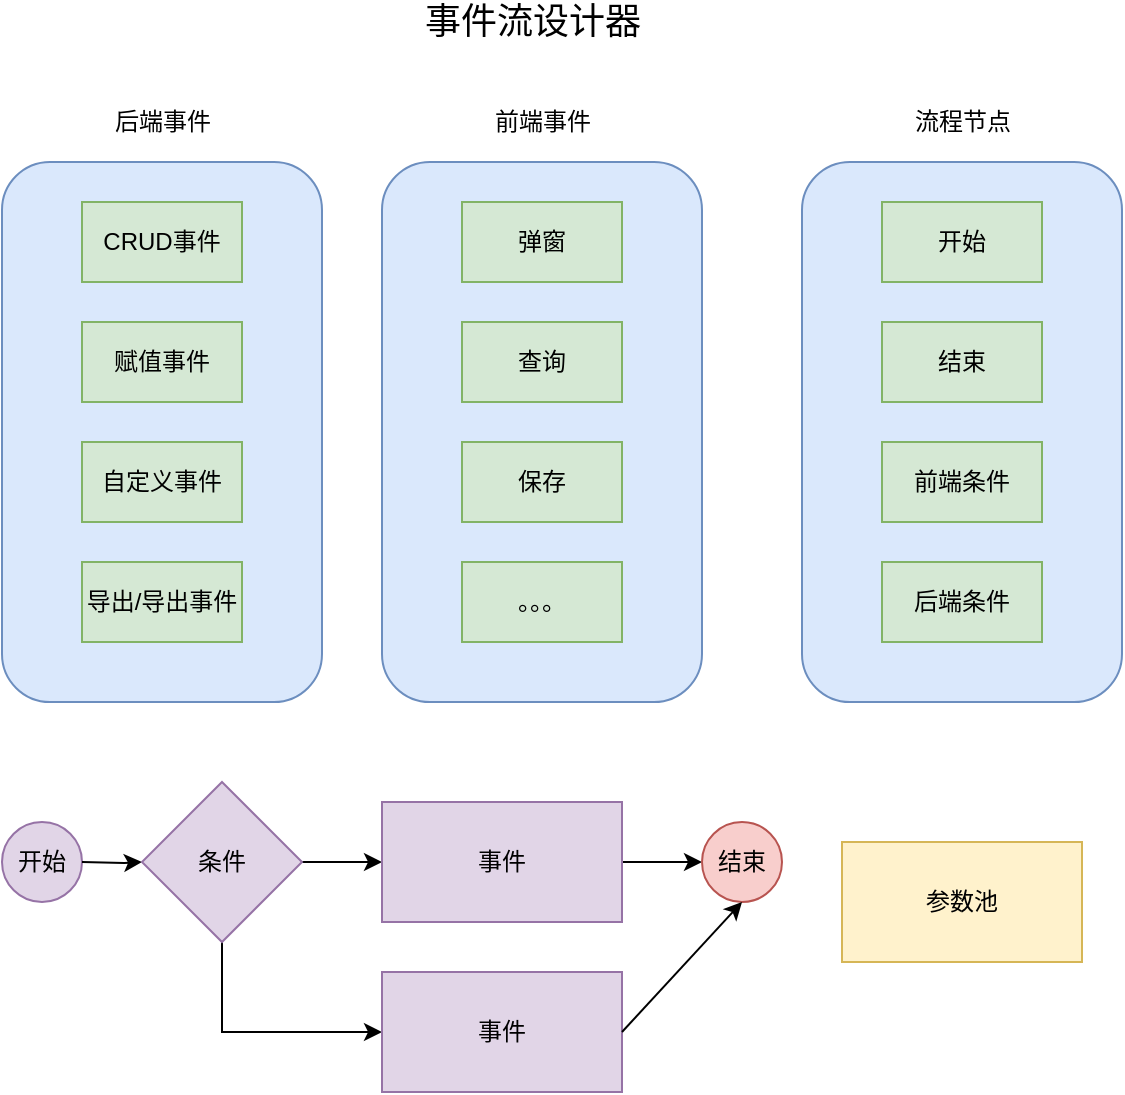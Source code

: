 <mxfile version="14.2.2" type="github" pages="2">
  <diagram id="_S8czTXeEUZWKj36Bfly" name="事件流设计器">
    <mxGraphModel dx="1426" dy="946" grid="1" gridSize="10" guides="1" tooltips="1" connect="1" arrows="1" fold="1" page="1" pageScale="1" pageWidth="827" pageHeight="1169" math="0" shadow="0">
      <root>
        <mxCell id="0" />
        <mxCell id="1" parent="0" />
        <mxCell id="MlIgKcx3DfCS0xwd3TZx-1" value="" style="rounded=1;whiteSpace=wrap;html=1;fillColor=#dae8fc;strokeColor=#6c8ebf;" parent="1" vertex="1">
          <mxGeometry x="120" y="280" width="160" height="270" as="geometry" />
        </mxCell>
        <mxCell id="MlIgKcx3DfCS0xwd3TZx-3" value="后端事件" style="text;html=1;align=center;verticalAlign=middle;resizable=0;points=[];autosize=1;" parent="1" vertex="1">
          <mxGeometry x="170" y="250" width="60" height="20" as="geometry" />
        </mxCell>
        <mxCell id="MlIgKcx3DfCS0xwd3TZx-9" value="&lt;font style=&quot;font-size: 18px&quot;&gt;事件流设计器&lt;/font&gt;" style="text;html=1;align=center;verticalAlign=middle;resizable=0;points=[];autosize=1;" parent="1" vertex="1">
          <mxGeometry x="325" y="200" width="120" height="20" as="geometry" />
        </mxCell>
        <mxCell id="MlIgKcx3DfCS0xwd3TZx-10" value="&lt;span&gt;CRUD事件&lt;/span&gt;" style="whiteSpace=wrap;html=1;fillColor=#d5e8d4;strokeColor=#82b366;" parent="1" vertex="1">
          <mxGeometry x="160" y="300" width="80" height="40" as="geometry" />
        </mxCell>
        <mxCell id="MlIgKcx3DfCS0xwd3TZx-13" value="赋值事件" style="whiteSpace=wrap;html=1;fillColor=#d5e8d4;strokeColor=#82b366;" parent="1" vertex="1">
          <mxGeometry x="160" y="360" width="80" height="40" as="geometry" />
        </mxCell>
        <mxCell id="MlIgKcx3DfCS0xwd3TZx-14" value="导出/导出事件" style="whiteSpace=wrap;html=1;fillColor=#d5e8d4;strokeColor=#82b366;" parent="1" vertex="1">
          <mxGeometry x="160" y="480" width="80" height="40" as="geometry" />
        </mxCell>
        <mxCell id="MlIgKcx3DfCS0xwd3TZx-15" value="自定义事件" style="whiteSpace=wrap;html=1;fillColor=#d5e8d4;strokeColor=#82b366;" parent="1" vertex="1">
          <mxGeometry x="160" y="420" width="80" height="40" as="geometry" />
        </mxCell>
        <mxCell id="MlIgKcx3DfCS0xwd3TZx-16" value="" style="rounded=1;whiteSpace=wrap;html=1;fillColor=#dae8fc;strokeColor=#6c8ebf;" parent="1" vertex="1">
          <mxGeometry x="310" y="280" width="160" height="270" as="geometry" />
        </mxCell>
        <mxCell id="MlIgKcx3DfCS0xwd3TZx-17" value="前端事件" style="text;html=1;align=center;verticalAlign=middle;resizable=0;points=[];autosize=1;" parent="1" vertex="1">
          <mxGeometry x="360" y="250" width="60" height="20" as="geometry" />
        </mxCell>
        <mxCell id="MlIgKcx3DfCS0xwd3TZx-18" value="弹窗" style="whiteSpace=wrap;html=1;fillColor=#d5e8d4;strokeColor=#82b366;" parent="1" vertex="1">
          <mxGeometry x="350" y="300" width="80" height="40" as="geometry" />
        </mxCell>
        <mxCell id="MlIgKcx3DfCS0xwd3TZx-19" value="查询" style="whiteSpace=wrap;html=1;fillColor=#d5e8d4;strokeColor=#82b366;" parent="1" vertex="1">
          <mxGeometry x="350" y="360" width="80" height="40" as="geometry" />
        </mxCell>
        <mxCell id="MlIgKcx3DfCS0xwd3TZx-20" value="。。。" style="whiteSpace=wrap;html=1;fillColor=#d5e8d4;strokeColor=#82b366;" parent="1" vertex="1">
          <mxGeometry x="350" y="480" width="80" height="40" as="geometry" />
        </mxCell>
        <mxCell id="MlIgKcx3DfCS0xwd3TZx-21" value="保存" style="whiteSpace=wrap;html=1;fillColor=#d5e8d4;strokeColor=#82b366;" parent="1" vertex="1">
          <mxGeometry x="350" y="420" width="80" height="40" as="geometry" />
        </mxCell>
        <mxCell id="MlIgKcx3DfCS0xwd3TZx-22" value="" style="rounded=1;whiteSpace=wrap;html=1;fillColor=#dae8fc;strokeColor=#6c8ebf;" parent="1" vertex="1">
          <mxGeometry x="520" y="280" width="160" height="270" as="geometry" />
        </mxCell>
        <mxCell id="MlIgKcx3DfCS0xwd3TZx-23" value="流程节点" style="text;html=1;align=center;verticalAlign=middle;resizable=0;points=[];autosize=1;" parent="1" vertex="1">
          <mxGeometry x="570" y="250" width="60" height="20" as="geometry" />
        </mxCell>
        <mxCell id="MlIgKcx3DfCS0xwd3TZx-24" value="&lt;span&gt;开始&lt;/span&gt;" style="whiteSpace=wrap;html=1;fillColor=#d5e8d4;strokeColor=#82b366;" parent="1" vertex="1">
          <mxGeometry x="560" y="300" width="80" height="40" as="geometry" />
        </mxCell>
        <mxCell id="MlIgKcx3DfCS0xwd3TZx-25" value="结束" style="whiteSpace=wrap;html=1;fillColor=#d5e8d4;strokeColor=#82b366;" parent="1" vertex="1">
          <mxGeometry x="560" y="360" width="80" height="40" as="geometry" />
        </mxCell>
        <mxCell id="MlIgKcx3DfCS0xwd3TZx-26" value="后端条件" style="whiteSpace=wrap;html=1;fillColor=#d5e8d4;strokeColor=#82b366;" parent="1" vertex="1">
          <mxGeometry x="560" y="480" width="80" height="40" as="geometry" />
        </mxCell>
        <mxCell id="MlIgKcx3DfCS0xwd3TZx-27" value="前端条件" style="whiteSpace=wrap;html=1;fillColor=#d5e8d4;strokeColor=#82b366;" parent="1" vertex="1">
          <mxGeometry x="560" y="420" width="80" height="40" as="geometry" />
        </mxCell>
        <mxCell id="MlIgKcx3DfCS0xwd3TZx-30" value="开始" style="ellipse;whiteSpace=wrap;html=1;aspect=fixed;fillColor=#e1d5e7;strokeColor=#9673a6;" parent="1" vertex="1">
          <mxGeometry x="120" y="610" width="40" height="40" as="geometry" />
        </mxCell>
        <mxCell id="MlIgKcx3DfCS0xwd3TZx-34" value="" style="edgeStyle=orthogonalEdgeStyle;rounded=0;orthogonalLoop=1;jettySize=auto;html=1;" parent="1" target="MlIgKcx3DfCS0xwd3TZx-43" edge="1">
          <mxGeometry relative="1" as="geometry">
            <mxPoint x="185" y="630" as="targetPoint" />
            <mxPoint x="160" y="630" as="sourcePoint" />
          </mxGeometry>
        </mxCell>
        <mxCell id="MlIgKcx3DfCS0xwd3TZx-46" style="edgeStyle=orthogonalEdgeStyle;rounded=0;orthogonalLoop=1;jettySize=auto;html=1;exitX=1;exitY=0.5;exitDx=0;exitDy=0;entryX=0;entryY=0.5;entryDx=0;entryDy=0;" parent="1" source="MlIgKcx3DfCS0xwd3TZx-43" target="MlIgKcx3DfCS0xwd3TZx-44" edge="1">
          <mxGeometry relative="1" as="geometry" />
        </mxCell>
        <mxCell id="DJhn8uhRI69oNtYbBqwW-3" style="edgeStyle=orthogonalEdgeStyle;rounded=0;orthogonalLoop=1;jettySize=auto;html=1;exitX=0.5;exitY=1;exitDx=0;exitDy=0;entryX=0;entryY=0.5;entryDx=0;entryDy=0;" parent="1" source="MlIgKcx3DfCS0xwd3TZx-43" target="DJhn8uhRI69oNtYbBqwW-2" edge="1">
          <mxGeometry relative="1" as="geometry" />
        </mxCell>
        <mxCell id="MlIgKcx3DfCS0xwd3TZx-43" value="条件" style="rhombus;whiteSpace=wrap;html=1;fillColor=#e1d5e7;strokeColor=#9673a6;" parent="1" vertex="1">
          <mxGeometry x="190" y="590" width="80" height="80" as="geometry" />
        </mxCell>
        <mxCell id="MlIgKcx3DfCS0xwd3TZx-47" style="edgeStyle=orthogonalEdgeStyle;rounded=0;orthogonalLoop=1;jettySize=auto;html=1;exitX=1;exitY=0.5;exitDx=0;exitDy=0;entryX=0;entryY=0.5;entryDx=0;entryDy=0;" parent="1" source="MlIgKcx3DfCS0xwd3TZx-44" target="MlIgKcx3DfCS0xwd3TZx-45" edge="1">
          <mxGeometry relative="1" as="geometry" />
        </mxCell>
        <mxCell id="MlIgKcx3DfCS0xwd3TZx-44" value="事件" style="whiteSpace=wrap;html=1;fillColor=#e1d5e7;strokeColor=#9673a6;" parent="1" vertex="1">
          <mxGeometry x="310" y="600" width="120" height="60" as="geometry" />
        </mxCell>
        <mxCell id="MlIgKcx3DfCS0xwd3TZx-45" value="结束" style="ellipse;whiteSpace=wrap;html=1;aspect=fixed;fillColor=#f8cecc;strokeColor=#b85450;" parent="1" vertex="1">
          <mxGeometry x="470" y="610" width="40" height="40" as="geometry" />
        </mxCell>
        <mxCell id="DJhn8uhRI69oNtYbBqwW-2" value="事件" style="whiteSpace=wrap;html=1;fillColor=#e1d5e7;strokeColor=#9673a6;" parent="1" vertex="1">
          <mxGeometry x="310" y="685" width="120" height="60" as="geometry" />
        </mxCell>
        <mxCell id="DJhn8uhRI69oNtYbBqwW-5" value="" style="endArrow=classic;html=1;exitX=1;exitY=0.5;exitDx=0;exitDy=0;entryX=0.5;entryY=1;entryDx=0;entryDy=0;" parent="1" source="DJhn8uhRI69oNtYbBqwW-2" target="MlIgKcx3DfCS0xwd3TZx-45" edge="1">
          <mxGeometry width="50" height="50" relative="1" as="geometry">
            <mxPoint x="490" y="760" as="sourcePoint" />
            <mxPoint x="540" y="710" as="targetPoint" />
          </mxGeometry>
        </mxCell>
        <mxCell id="51oZoi_244xPSCcpCSh3-1" value="参数池" style="rounded=0;whiteSpace=wrap;html=1;fillColor=#fff2cc;strokeColor=#d6b656;" parent="1" vertex="1">
          <mxGeometry x="540" y="620" width="120" height="60" as="geometry" />
        </mxCell>
      </root>
    </mxGraphModel>
  </diagram>
  <diagram id="muo8QHdYfpq-5nY31HoK" name="事件引擎">
    <mxGraphModel dx="1426" dy="946" grid="1" gridSize="10" guides="1" tooltips="1" connect="1" arrows="1" fold="1" page="1" pageScale="1" pageWidth="827" pageHeight="1169" math="0" shadow="0">
      <root>
        <mxCell id="VUxkTAln7aTZIGjGBF91-0" />
        <mxCell id="VUxkTAln7aTZIGjGBF91-1" parent="VUxkTAln7aTZIGjGBF91-0" />
        <mxCell id="VnCyrjU4dHgNj5kqtMD2-0" value="front" style="swimlane;whiteSpace=wrap" parent="VUxkTAln7aTZIGjGBF91-1" vertex="1">
          <mxGeometry x="164.5" y="128" width="285.5" height="572" as="geometry" />
        </mxCell>
        <mxCell id="VnCyrjU4dHgNj5kqtMD2-1" value="" style="ellipse;shape=startState;fillColor=#000000;strokeColor=#ff0000;" parent="VnCyrjU4dHgNj5kqtMD2-0" vertex="1">
          <mxGeometry x="100" y="40" width="30" height="30" as="geometry" />
        </mxCell>
        <mxCell id="VnCyrjU4dHgNj5kqtMD2-2" value="" style="edgeStyle=elbowEdgeStyle;elbow=horizontal;verticalAlign=bottom;endArrow=open;endSize=8;strokeColor=#FF0000;endFill=1;rounded=0" parent="VnCyrjU4dHgNj5kqtMD2-0" source="VnCyrjU4dHgNj5kqtMD2-1" target="VnCyrjU4dHgNj5kqtMD2-3" edge="1">
          <mxGeometry x="100" y="40" as="geometry">
            <mxPoint x="115" y="110" as="targetPoint" />
          </mxGeometry>
        </mxCell>
        <mxCell id="VnCyrjU4dHgNj5kqtMD2-3" value="build request param" style="" parent="VnCyrjU4dHgNj5kqtMD2-0" vertex="1">
          <mxGeometry x="60" y="110" width="110" height="50" as="geometry" />
        </mxCell>
        <mxCell id="VnCyrjU4dHgNj5kqtMD2-5" value="" style="endArrow=open;strokeColor=#FF0000;endFill=1;rounded=0" parent="VnCyrjU4dHgNj5kqtMD2-0" source="VnCyrjU4dHgNj5kqtMD2-3" edge="1">
          <mxGeometry relative="1" as="geometry">
            <mxPoint x="115" y="220" as="targetPoint" />
          </mxGeometry>
        </mxCell>
        <mxCell id="VnCyrjU4dHgNj5kqtMD2-7" value="yes" style="endArrow=open;strokeColor=#FF0000;endFill=1;rounded=0;exitX=0;exitY=0.5;exitDx=0;exitDy=0;entryX=0;entryY=0.5;entryDx=0;entryDy=0;" parent="VnCyrjU4dHgNj5kqtMD2-0" source="-hBRLpMwlWPJzfLUSYD0-2" target="-hBRLpMwlWPJzfLUSYD0-4" edge="1">
          <mxGeometry x="-0.885" relative="1" as="geometry">
            <mxPoint x="115.5" y="302" as="targetPoint" />
            <mxPoint x="145.5" y="282" as="sourcePoint" />
            <Array as="points">
              <mxPoint x="35.5" y="242" />
              <mxPoint x="35.5" y="517" />
            </Array>
            <mxPoint as="offset" />
          </mxGeometry>
        </mxCell>
        <mxCell id="-hBRLpMwlWPJzfLUSYD0-0" value="front action" style="" parent="VnCyrjU4dHgNj5kqtMD2-0" vertex="1">
          <mxGeometry x="60" y="422" width="110" height="50" as="geometry" />
        </mxCell>
        <mxCell id="-hBRLpMwlWPJzfLUSYD0-1" value="front node" style="rhombus;fillColor=#ffffc0;strokeColor=#ff0000;" parent="VnCyrjU4dHgNj5kqtMD2-0" vertex="1">
          <mxGeometry x="75" y="292" width="80" height="38" as="geometry" />
        </mxCell>
        <mxCell id="-hBRLpMwlWPJzfLUSYD0-2" value="end" style="rhombus;fillColor=#ffffc0;strokeColor=#ff0000;" parent="VnCyrjU4dHgNj5kqtMD2-0" vertex="1">
          <mxGeometry x="75" y="222" width="80" height="40" as="geometry" />
        </mxCell>
        <mxCell id="-hBRLpMwlWPJzfLUSYD0-4" value="" style="ellipse;html=1;shape=endState;fillColor=#000000;strokeColor=#ff0000;" parent="VnCyrjU4dHgNj5kqtMD2-0" vertex="1">
          <mxGeometry x="100" y="502" width="30" height="30" as="geometry" />
        </mxCell>
        <mxCell id="-hBRLpMwlWPJzfLUSYD0-6" value="" style="endArrow=open;strokeColor=#FF0000;endFill=1;rounded=0;exitX=0.5;exitY=1;exitDx=0;exitDy=0;entryX=0.5;entryY=0;entryDx=0;entryDy=0;" parent="VnCyrjU4dHgNj5kqtMD2-0" source="-hBRLpMwlWPJzfLUSYD0-2" target="-hBRLpMwlWPJzfLUSYD0-1" edge="1">
          <mxGeometry relative="1" as="geometry">
            <mxPoint x="165.5" y="360" as="sourcePoint" />
            <mxPoint x="310" y="360" as="targetPoint" />
          </mxGeometry>
        </mxCell>
        <mxCell id="-hBRLpMwlWPJzfLUSYD0-7" value="no" style="edgeLabel;html=1;align=center;verticalAlign=middle;resizable=0;points=[];" parent="-hBRLpMwlWPJzfLUSYD0-6" vertex="1" connectable="0">
          <mxGeometry x="-0.446" y="-4" relative="1" as="geometry">
            <mxPoint as="offset" />
          </mxGeometry>
        </mxCell>
        <mxCell id="-hBRLpMwlWPJzfLUSYD0-9" value="yes" style="endArrow=open;strokeColor=#FF0000;endFill=1;rounded=0;exitX=0.5;exitY=1;exitDx=0;exitDy=0;entryX=0.5;entryY=0;entryDx=0;entryDy=0;" parent="VnCyrjU4dHgNj5kqtMD2-0" source="-hBRLpMwlWPJzfLUSYD0-1" target="-hBRLpMwlWPJzfLUSYD0-0" edge="1">
          <mxGeometry relative="1" as="geometry">
            <mxPoint x="165.5" y="342" as="sourcePoint" />
            <mxPoint x="310.5" y="322" as="targetPoint" />
          </mxGeometry>
        </mxCell>
        <mxCell id="-hBRLpMwlWPJzfLUSYD0-18" value="next node" style="" parent="VnCyrjU4dHgNj5kqtMD2-0" vertex="1">
          <mxGeometry x="165.5" y="352" width="110" height="50" as="geometry" />
        </mxCell>
        <mxCell id="-hBRLpMwlWPJzfLUSYD0-16" value="" style="endArrow=open;strokeColor=#FF0000;endFill=1;rounded=0;entryX=0.5;entryY=1;entryDx=0;entryDy=0;exitX=1;exitY=0.5;exitDx=0;exitDy=0;" parent="VnCyrjU4dHgNj5kqtMD2-0" source="-hBRLpMwlWPJzfLUSYD0-0" target="-hBRLpMwlWPJzfLUSYD0-18" edge="1">
          <mxGeometry relative="1" as="geometry">
            <mxPoint x="185.5" y="662" as="sourcePoint" />
            <mxPoint x="330.5" y="642" as="targetPoint" />
            <Array as="points">
              <mxPoint x="220.5" y="447" />
            </Array>
          </mxGeometry>
        </mxCell>
        <mxCell id="-hBRLpMwlWPJzfLUSYD0-30" value="" style="endArrow=open;strokeColor=#FF0000;endFill=1;rounded=0;exitX=0.5;exitY=0;exitDx=0;exitDy=0;entryX=0.75;entryY=0.5;entryDx=0;entryDy=0;entryPerimeter=0;" parent="VnCyrjU4dHgNj5kqtMD2-0" source="-hBRLpMwlWPJzfLUSYD0-18" target="-hBRLpMwlWPJzfLUSYD0-71" edge="1">
          <mxGeometry relative="1" as="geometry">
            <mxPoint x="345.5" y="2" as="sourcePoint" />
            <mxPoint x="185.5" y="252" as="targetPoint" />
            <Array as="points">
              <mxPoint x="220.5" y="255" />
            </Array>
          </mxGeometry>
        </mxCell>
        <mxCell id="-hBRLpMwlWPJzfLUSYD0-71" value="" style="shape=line;strokeWidth=6;strokeColor=#ff0000;rotation=90" parent="VnCyrjU4dHgNj5kqtMD2-0" vertex="1">
          <mxGeometry x="170" y="234.5" width="50" height="15" as="geometry" />
        </mxCell>
        <mxCell id="-hBRLpMwlWPJzfLUSYD0-72" value="" style="endArrow=open;strokeColor=#FF0000;endFill=1;rounded=0;entryX=1;entryY=0.5;entryDx=0;entryDy=0;exitX=0.5;exitY=0.633;exitDx=0;exitDy=0;exitPerimeter=0;" parent="VnCyrjU4dHgNj5kqtMD2-0" source="-hBRLpMwlWPJzfLUSYD0-71" target="-hBRLpMwlWPJzfLUSYD0-2" edge="1">
          <mxGeometry relative="1" as="geometry">
            <mxPoint x="225.5" y="32" as="sourcePoint" />
            <mxPoint x="155" y="249.5" as="targetPoint" />
          </mxGeometry>
        </mxCell>
        <mxCell id="VnCyrjU4dHgNj5kqtMD2-9" value="hzero-lowcode" style="swimlane;whiteSpace=wrap" parent="VUxkTAln7aTZIGjGBF91-1" vertex="1">
          <mxGeometry x="450" y="128" width="720" height="572" as="geometry" />
        </mxCell>
        <mxCell id="-hBRLpMwlWPJzfLUSYD0-32" value="eventEngine" style="shape=umlFrame;whiteSpace=wrap;html=1;width=90;height=30;" parent="VnCyrjU4dHgNj5kqtMD2-9" vertex="1">
          <mxGeometry x="45.5" y="62" width="594.5" height="228" as="geometry" />
        </mxCell>
        <mxCell id="-hBRLpMwlWPJzfLUSYD0-33" value="ConditiontEngine" style="shape=umlFrame;whiteSpace=wrap;html=1;width=110;height=30;" parent="VnCyrjU4dHgNj5kqtMD2-9" vertex="1">
          <mxGeometry x="137" y="393" width="240" height="128" as="geometry" />
        </mxCell>
        <mxCell id="-hBRLpMwlWPJzfLUSYD0-35" value="SpEL" style="shape=note;whiteSpace=wrap;size=17" parent="VnCyrjU4dHgNj5kqtMD2-9" vertex="1">
          <mxGeometry x="20.5" y="512" width="100" height="50" as="geometry" />
        </mxCell>
        <mxCell id="-hBRLpMwlWPJzfLUSYD0-36" value="" style="endArrow=none;strokeColor=#FF0000;endFill=0;rounded=0;dashed=1;entryX=0;entryY=0;entryDx=100;entryDy=33.5;entryPerimeter=0;exitX=0.531;exitY=1.038;exitDx=0;exitDy=0;exitPerimeter=0;" parent="VnCyrjU4dHgNj5kqtMD2-9" source="-hBRLpMwlWPJzfLUSYD0-33" target="-hBRLpMwlWPJzfLUSYD0-35" edge="1">
          <mxGeometry relative="1" as="geometry">
            <mxPoint x="87.121" y="375" as="sourcePoint" />
            <mxPoint x="142.879" y="490" as="targetPoint" />
          </mxGeometry>
        </mxCell>
        <mxCell id="-hBRLpMwlWPJzfLUSYD0-37" value="end" style="rhombus;fillColor=#ffffc0;strokeColor=#ff0000;" parent="VnCyrjU4dHgNj5kqtMD2-9" vertex="1">
          <mxGeometry x="120" y="212" width="80" height="40" as="geometry" />
        </mxCell>
        <mxCell id="-hBRLpMwlWPJzfLUSYD0-38" value="condition" style="rhombus;fillColor=#ffffc0;strokeColor=#ff0000;" parent="VnCyrjU4dHgNj5kqtMD2-9" vertex="1">
          <mxGeometry x="240" y="126" width="80" height="40" as="geometry" />
        </mxCell>
        <mxCell id="-hBRLpMwlWPJzfLUSYD0-39" value="custom event" style="rhombus;fillColor=#ffffc0;strokeColor=#ff0000;" parent="VnCyrjU4dHgNj5kqtMD2-9" vertex="1">
          <mxGeometry x="470" y="208" width="90" height="48" as="geometry" />
        </mxCell>
        <mxCell id="-hBRLpMwlWPJzfLUSYD0-40" value="back node" style="rhombus;fillColor=#ffffc0;strokeColor=#ff0000;" parent="VnCyrjU4dHgNj5kqtMD2-9" vertex="1">
          <mxGeometry x="120" y="126" width="80" height="40" as="geometry" />
        </mxCell>
        <mxCell id="-hBRLpMwlWPJzfLUSYD0-41" value="crud node" style="rhombus;fillColor=#ffffc0;strokeColor=#ff0000;" parent="VnCyrjU4dHgNj5kqtMD2-9" vertex="1">
          <mxGeometry x="470" y="122" width="90" height="48" as="geometry" />
        </mxCell>
        <mxCell id="-hBRLpMwlWPJzfLUSYD0-28" value="" style="endArrow=open;strokeColor=#FF0000;endFill=1;rounded=0;exitX=0.5;exitY=1;exitDx=0;exitDy=0;entryX=0.5;entryY=0;entryDx=0;entryDy=0;" parent="VnCyrjU4dHgNj5kqtMD2-9" source="-hBRLpMwlWPJzfLUSYD0-38" target="-hBRLpMwlWPJzfLUSYD0-42" edge="1">
          <mxGeometry relative="1" as="geometry">
            <mxPoint x="50" y="-8" as="sourcePoint" />
            <mxPoint x="195" y="-28" as="targetPoint" />
          </mxGeometry>
        </mxCell>
        <mxCell id="-hBRLpMwlWPJzfLUSYD0-29" value="yes" style="edgeLabel;html=1;align=center;verticalAlign=middle;resizable=0;points=[];" parent="-hBRLpMwlWPJzfLUSYD0-28" vertex="1" connectable="0">
          <mxGeometry x="-0.446" y="-4" relative="1" as="geometry">
            <mxPoint as="offset" />
          </mxGeometry>
        </mxCell>
        <mxCell id="-hBRLpMwlWPJzfLUSYD0-42" value="pick up next node" style="" parent="VnCyrjU4dHgNj5kqtMD2-9" vertex="1">
          <mxGeometry x="225" y="442" width="110" height="50" as="geometry" />
        </mxCell>
        <mxCell id="-hBRLpMwlWPJzfLUSYD0-61" value="" style="shape=line;strokeWidth=6;strokeColor=#ff0000;rotation=90" parent="VnCyrjU4dHgNj5kqtMD2-9" vertex="1">
          <mxGeometry x="45.5" y="224.5" width="50" height="15" as="geometry" />
        </mxCell>
        <mxCell id="-hBRLpMwlWPJzfLUSYD0-43" value="" style="endArrow=open;strokeColor=#FF0000;endFill=1;rounded=0;exitX=0;exitY=0.5;exitDx=0;exitDy=0;entryX=0.75;entryY=0.5;entryDx=0;entryDy=0;entryPerimeter=0;" parent="VnCyrjU4dHgNj5kqtMD2-9" source="-hBRLpMwlWPJzfLUSYD0-42" target="-hBRLpMwlWPJzfLUSYD0-61" edge="1">
          <mxGeometry relative="1" as="geometry">
            <mxPoint x="120" y="632" as="sourcePoint" />
            <mxPoint x="50" y="382" as="targetPoint" />
            <Array as="points">
              <mxPoint x="30" y="467" />
              <mxPoint x="30" y="245" />
            </Array>
          </mxGeometry>
        </mxCell>
        <mxCell id="-hBRLpMwlWPJzfLUSYD0-70" value="" style="ellipse;html=1;shape=endState;fillColor=#000000;strokeColor=#ff0000;" parent="VnCyrjU4dHgNj5kqtMD2-9" vertex="1">
          <mxGeometry x="55.5" y="322" width="30" height="30" as="geometry" />
        </mxCell>
        <mxCell id="-hBRLpMwlWPJzfLUSYD0-59" value="" style="endArrow=open;strokeColor=#FF0000;endFill=1;rounded=0;exitX=0.5;exitY=1;exitDx=0;exitDy=0;entryX=1;entryY=0.5;entryDx=0;entryDy=0;" parent="VnCyrjU4dHgNj5kqtMD2-9" source="-hBRLpMwlWPJzfLUSYD0-37" target="-hBRLpMwlWPJzfLUSYD0-70" edge="1">
          <mxGeometry relative="1" as="geometry">
            <mxPoint x="200" y="712" as="sourcePoint" />
            <mxPoint x="90" y="337" as="targetPoint" />
            <Array as="points">
              <mxPoint x="160" y="337" />
            </Array>
          </mxGeometry>
        </mxCell>
        <mxCell id="-hBRLpMwlWPJzfLUSYD0-60" value="yes" style="edgeLabel;html=1;align=center;verticalAlign=middle;resizable=0;points=[];" parent="-hBRLpMwlWPJzfLUSYD0-59" vertex="1" connectable="0">
          <mxGeometry x="-0.446" y="-4" relative="1" as="geometry">
            <mxPoint as="offset" />
          </mxGeometry>
        </mxCell>
        <mxCell id="-hBRLpMwlWPJzfLUSYD0-66" value="" style="endArrow=open;strokeColor=#FF0000;endFill=1;rounded=0;entryX=0.5;entryY=1;entryDx=0;entryDy=0;" parent="VnCyrjU4dHgNj5kqtMD2-9" source="-hBRLpMwlWPJzfLUSYD0-37" target="-hBRLpMwlWPJzfLUSYD0-40" edge="1">
          <mxGeometry relative="1" as="geometry">
            <mxPoint x="50" y="-8" as="sourcePoint" />
            <mxPoint x="195" y="-28" as="targetPoint" />
          </mxGeometry>
        </mxCell>
        <mxCell id="-hBRLpMwlWPJzfLUSYD0-67" value="no" style="edgeLabel;html=1;align=center;verticalAlign=middle;resizable=0;points=[];" parent="-hBRLpMwlWPJzfLUSYD0-66" vertex="1" connectable="0">
          <mxGeometry x="-0.446" y="-4" relative="1" as="geometry">
            <mxPoint as="offset" />
          </mxGeometry>
        </mxCell>
        <mxCell id="-hBRLpMwlWPJzfLUSYD0-45" value="" style="endArrow=open;strokeColor=#FF0000;endFill=1;rounded=0;exitX=1;exitY=0.5;exitDx=0;exitDy=0;entryX=0;entryY=0.5;entryDx=0;entryDy=0;" parent="VnCyrjU4dHgNj5kqtMD2-9" source="-hBRLpMwlWPJzfLUSYD0-40" target="-hBRLpMwlWPJzfLUSYD0-38" edge="1">
          <mxGeometry relative="1" as="geometry">
            <mxPoint x="130" y="642" as="sourcePoint" />
            <mxPoint x="130" y="752" as="targetPoint" />
          </mxGeometry>
        </mxCell>
        <mxCell id="-hBRLpMwlWPJzfLUSYD0-46" value="yes" style="edgeLabel;html=1;align=center;verticalAlign=middle;resizable=0;points=[];" parent="-hBRLpMwlWPJzfLUSYD0-45" vertex="1" connectable="0">
          <mxGeometry x="-0.446" y="-4" relative="1" as="geometry">
            <mxPoint x="9" y="2" as="offset" />
          </mxGeometry>
        </mxCell>
        <mxCell id="-hBRLpMwlWPJzfLUSYD0-20" value="" style="endArrow=open;strokeColor=#FF0000;endFill=1;rounded=0;exitX=1;exitY=0.5;exitDx=0;exitDy=0;" parent="VnCyrjU4dHgNj5kqtMD2-9" source="-hBRLpMwlWPJzfLUSYD0-38" edge="1">
          <mxGeometry relative="1" as="geometry">
            <mxPoint x="10" y="-48" as="sourcePoint" />
            <mxPoint x="370" y="146" as="targetPoint" />
          </mxGeometry>
        </mxCell>
        <mxCell id="-hBRLpMwlWPJzfLUSYD0-21" value="no" style="edgeLabel;html=1;align=center;verticalAlign=middle;resizable=0;points=[];" parent="-hBRLpMwlWPJzfLUSYD0-20" vertex="1" connectable="0">
          <mxGeometry x="-0.446" y="-4" relative="1" as="geometry">
            <mxPoint x="8.75" y="-4" as="offset" />
          </mxGeometry>
        </mxCell>
        <mxCell id="-hBRLpMwlWPJzfLUSYD0-90" value="next node" style="" parent="VnCyrjU4dHgNj5kqtMD2-9" vertex="1">
          <mxGeometry x="293" y="207" width="110" height="50" as="geometry" />
        </mxCell>
        <mxCell id="-hBRLpMwlWPJzfLUSYD0-73" value="no" style="endArrow=open;strokeColor=#FF0000;endFill=1;rounded=0;exitX=0;exitY=0.5;exitDx=0;exitDy=0;entryX=1;entryY=0.5;entryDx=0;entryDy=0;" parent="VnCyrjU4dHgNj5kqtMD2-9" source="-hBRLpMwlWPJzfLUSYD0-39" target="-hBRLpMwlWPJzfLUSYD0-90" edge="1">
          <mxGeometry relative="1" as="geometry">
            <mxPoint x="250" y="702" as="sourcePoint" />
            <mxPoint x="250" y="832" as="targetPoint" />
          </mxGeometry>
        </mxCell>
        <mxCell id="-hBRLpMwlWPJzfLUSYD0-74" value="" style="endArrow=open;strokeColor=#FF0000;endFill=1;rounded=0;exitX=0;exitY=0.5;exitDx=0;exitDy=0;entryX=1;entryY=0.5;entryDx=0;entryDy=0;" parent="VnCyrjU4dHgNj5kqtMD2-9" source="-hBRLpMwlWPJzfLUSYD0-90" target="-hBRLpMwlWPJzfLUSYD0-37" edge="1">
          <mxGeometry relative="1" as="geometry">
            <mxPoint x="260" y="712" as="sourcePoint" />
            <mxPoint x="260" y="842" as="targetPoint" />
          </mxGeometry>
        </mxCell>
        <mxCell id="LonaQ2s0aabvxggKIifY-0" value="param&#xa;node" style="rhombus;fillColor=#ffffc0;strokeColor=#ff0000;" parent="VnCyrjU4dHgNj5kqtMD2-9" vertex="1">
          <mxGeometry x="370" y="126" width="70" height="40" as="geometry" />
        </mxCell>
        <mxCell id="LonaQ2s0aabvxggKIifY-2" value="change param" style="" parent="VnCyrjU4dHgNj5kqtMD2-9" vertex="1">
          <mxGeometry x="390" y="352" width="110" height="50" as="geometry" />
        </mxCell>
        <mxCell id="LonaQ2s0aabvxggKIifY-9" value="" style="endArrow=open;strokeColor=#FF0000;endFill=1;rounded=0;exitX=0.5;exitY=1;exitDx=0;exitDy=0;entryX=0.5;entryY=0;entryDx=0;entryDy=0;" parent="VnCyrjU4dHgNj5kqtMD2-9" source="LonaQ2s0aabvxggKIifY-0" target="LonaQ2s0aabvxggKIifY-2" edge="1">
          <mxGeometry relative="1" as="geometry">
            <mxPoint x="70" y="662" as="sourcePoint" />
            <mxPoint x="70" y="752" as="targetPoint" />
            <Array as="points">
              <mxPoint x="405" y="182" />
              <mxPoint x="405" y="202" />
              <mxPoint x="445" y="202" />
            </Array>
          </mxGeometry>
        </mxCell>
        <mxCell id="LonaQ2s0aabvxggKIifY-11" value="yes" style="edgeLabel;html=1;align=center;verticalAlign=middle;resizable=0;points=[];" parent="LonaQ2s0aabvxggKIifY-9" vertex="1" connectable="0">
          <mxGeometry x="-0.903" y="1" relative="1" as="geometry">
            <mxPoint as="offset" />
          </mxGeometry>
        </mxCell>
        <mxCell id="LonaQ2s0aabvxggKIifY-8" value="" style="endArrow=open;strokeColor=#FF0000;endFill=1;rounded=0;exitX=1;exitY=0.5;exitDx=0;exitDy=0;entryX=0;entryY=0.5;entryDx=0;entryDy=0;" parent="VnCyrjU4dHgNj5kqtMD2-9" source="LonaQ2s0aabvxggKIifY-0" target="-hBRLpMwlWPJzfLUSYD0-41" edge="1">
          <mxGeometry relative="1" as="geometry">
            <mxPoint x="60" y="652" as="sourcePoint" />
            <mxPoint x="60" y="742" as="targetPoint" />
          </mxGeometry>
        </mxCell>
        <mxCell id="LonaQ2s0aabvxggKIifY-10" value="no" style="edgeLabel;html=1;align=center;verticalAlign=middle;resizable=0;points=[];" parent="LonaQ2s0aabvxggKIifY-8" vertex="1" connectable="0">
          <mxGeometry y="-1" relative="1" as="geometry">
            <mxPoint as="offset" />
          </mxGeometry>
        </mxCell>
        <mxCell id="LonaQ2s0aabvxggKIifY-12" value="" style="shape=line;strokeWidth=6;strokeColor=#ff0000;rotation=90;direction=south;" parent="VnCyrjU4dHgNj5kqtMD2-9" vertex="1">
          <mxGeometry x="348.5" y="298" width="15" height="58" as="geometry" />
        </mxCell>
        <mxCell id="LonaQ2s0aabvxggKIifY-7" value="" style="endArrow=open;strokeColor=#FF0000;endFill=1;rounded=0;entryX=0.25;entryY=0.5;entryDx=0;entryDy=0;entryPerimeter=0;" parent="VnCyrjU4dHgNj5kqtMD2-9" target="LonaQ2s0aabvxggKIifY-12" edge="1">
          <mxGeometry relative="1" as="geometry">
            <mxPoint x="390" y="382" as="sourcePoint" />
            <mxPoint x="360" y="357" as="targetPoint" />
            <Array as="points">
              <mxPoint x="371" y="382" />
            </Array>
          </mxGeometry>
        </mxCell>
        <mxCell id="LonaQ2s0aabvxggKIifY-6" value="" style="endArrow=open;strokeColor=#FF0000;endFill=1;rounded=0;entryX=0.591;entryY=1.04;entryDx=0;entryDy=0;entryPerimeter=0;" parent="VnCyrjU4dHgNj5kqtMD2-9" target="-hBRLpMwlWPJzfLUSYD0-90" edge="1">
          <mxGeometry relative="1" as="geometry">
            <mxPoint x="358" y="327" as="sourcePoint" />
            <mxPoint x="40" y="722" as="targetPoint" />
          </mxGeometry>
        </mxCell>
        <mxCell id="VnCyrjU4dHgNj5kqtMD2-28" value="hzero-modeler" style="swimlane;whiteSpace=wrap" parent="VUxkTAln7aTZIGjGBF91-1" vertex="1">
          <mxGeometry x="1170" y="128" width="265.5" height="572" as="geometry" />
        </mxCell>
        <mxCell id="VnCyrjU4dHgNj5kqtMD2-37" value="hzero-xxx" style="swimlane;whiteSpace=wrap" parent="VnCyrjU4dHgNj5kqtMD2-28" vertex="1">
          <mxGeometry y="280" width="265.5" height="292" as="geometry" />
        </mxCell>
        <mxCell id="-hBRLpMwlWPJzfLUSYD0-92" value="need all eventContext" style="shape=note;whiteSpace=wrap;size=17" parent="VnCyrjU4dHgNj5kqtMD2-37" vertex="1">
          <mxGeometry x="80" y="232" width="147.75" height="38" as="geometry" />
        </mxCell>
        <mxCell id="-hBRLpMwlWPJzfLUSYD0-93" value="" style="endArrow=none;strokeColor=#FF0000;endFill=0;rounded=0;dashed=1;exitX=1;exitY=0.5;exitDx=0;exitDy=0;" parent="VnCyrjU4dHgNj5kqtMD2-37" source="-hBRLpMwlWPJzfLUSYD0-114" target="-hBRLpMwlWPJzfLUSYD0-92" edge="1">
          <mxGeometry relative="1" as="geometry">
            <mxPoint x="72.25" y="200" as="sourcePoint" />
            <mxPoint x="-295.5" y="267" as="targetPoint" />
          </mxGeometry>
        </mxCell>
        <mxCell id="-hBRLpMwlWPJzfLUSYD0-112" value="hzero-boot-locdoe" style="shape=folder;fontStyle=1;spacingTop=10;tabWidth=40;tabHeight=14;tabPosition=left;html=1;" parent="VnCyrjU4dHgNj5kqtMD2-37" vertex="1">
          <mxGeometry x="100" y="32" width="150" height="48" as="geometry" />
        </mxCell>
        <mxCell id="-hBRLpMwlWPJzfLUSYD0-113" value="dependency" style="endArrow=none;strokeColor=#FF0000;endFill=0;rounded=0;dashed=1;exitX=0.5;exitY=0;exitDx=0;exitDy=0;entryX=0.5;entryY=1;entryDx=0;entryDy=0;entryPerimeter=0;" parent="VnCyrjU4dHgNj5kqtMD2-37" target="-hBRLpMwlWPJzfLUSYD0-112" edge="1">
          <mxGeometry relative="1" as="geometry">
            <mxPoint x="72.25" y="112" as="sourcePoint" />
            <mxPoint x="170" y="122" as="targetPoint" />
          </mxGeometry>
        </mxCell>
        <mxCell id="-hBRLpMwlWPJzfLUSYD0-114" value="&lt;span&gt;thirdPart service&lt;/span&gt;" style="rounded=1;whiteSpace=wrap;html=1;arcSize=40;fontColor=#000000;fillColor=#ffffc0;strokeColor=#ff0000;direction=south;" parent="VnCyrjU4dHgNj5kqtMD2-37" vertex="1">
          <mxGeometry x="50" y="112" width="64" height="80" as="geometry" />
        </mxCell>
        <mxCell id="-hBRLpMwlWPJzfLUSYD0-116" value="&lt;span&gt;hzero&lt;br&gt;modeler&lt;br&gt;&lt;/span&gt;" style="rounded=1;whiteSpace=wrap;html=1;arcSize=40;fontColor=#000000;fillColor=#ffffc0;strokeColor=#ff0000;direction=south;" parent="VnCyrjU4dHgNj5kqtMD2-28" vertex="1">
          <mxGeometry x="71" y="82" width="64" height="80" as="geometry" />
        </mxCell>
        <mxCell id="-hBRLpMwlWPJzfLUSYD0-122" value="" style="shape=datastore;whiteSpace=wrap;html=1;" parent="VnCyrjU4dHgNj5kqtMD2-28" vertex="1">
          <mxGeometry x="160" y="172" width="60" height="60" as="geometry" />
        </mxCell>
        <mxCell id="-hBRLpMwlWPJzfLUSYD0-26" value="" style="endArrow=open;strokeColor=#FF0000;endFill=1;rounded=0;exitX=1;exitY=0.5;exitDx=0;exitDy=0;entryX=0.25;entryY=0.5;entryDx=0;entryDy=0;entryPerimeter=0;" parent="VUxkTAln7aTZIGjGBF91-1" source="-hBRLpMwlWPJzfLUSYD0-1" target="-hBRLpMwlWPJzfLUSYD0-61" edge="1">
          <mxGeometry relative="1" as="geometry">
            <mxPoint x="490" y="110" as="sourcePoint" />
            <mxPoint x="635" y="90" as="targetPoint" />
            <Array as="points">
              <mxPoint x="410" y="439" />
              <mxPoint x="410" y="348" />
            </Array>
          </mxGeometry>
        </mxCell>
        <mxCell id="-hBRLpMwlWPJzfLUSYD0-63" value="no" style="edgeLabel;html=1;align=center;verticalAlign=middle;resizable=0;points=[];" parent="-hBRLpMwlWPJzfLUSYD0-26" vertex="1" connectable="0">
          <mxGeometry x="-0.769" y="-1" relative="1" as="geometry">
            <mxPoint as="offset" />
          </mxGeometry>
        </mxCell>
        <mxCell id="-hBRLpMwlWPJzfLUSYD0-55" value="" style="endArrow=open;strokeColor=#FF0000;endFill=1;rounded=0;exitX=1;exitY=0.5;exitDx=0;exitDy=0;entryX=0.25;entryY=1;entryDx=0;entryDy=0;" parent="VUxkTAln7aTZIGjGBF91-1" source="-hBRLpMwlWPJzfLUSYD0-41" target="-hBRLpMwlWPJzfLUSYD0-116" edge="1">
          <mxGeometry relative="1" as="geometry">
            <mxPoint x="630" y="820" as="sourcePoint" />
            <mxPoint x="1240" y="274" as="targetPoint" />
            <Array as="points">
              <mxPoint x="1010" y="230" />
            </Array>
          </mxGeometry>
        </mxCell>
        <mxCell id="-hBRLpMwlWPJzfLUSYD0-56" value="yes" style="edgeLabel;html=1;align=center;verticalAlign=middle;resizable=0;points=[];" parent="-hBRLpMwlWPJzfLUSYD0-55" vertex="1" connectable="0">
          <mxGeometry x="-0.446" y="-4" relative="1" as="geometry">
            <mxPoint as="offset" />
          </mxGeometry>
        </mxCell>
        <mxCell id="-hBRLpMwlWPJzfLUSYD0-120" value="feign" style="edgeLabel;html=1;align=center;verticalAlign=middle;resizable=0;points=[];" parent="-hBRLpMwlWPJzfLUSYD0-55" vertex="1" connectable="0">
          <mxGeometry x="0.652" y="3" relative="1" as="geometry">
            <mxPoint as="offset" />
          </mxGeometry>
        </mxCell>
        <mxCell id="-hBRLpMwlWPJzfLUSYD0-57" value="" style="endArrow=open;strokeColor=#FF0000;endFill=1;rounded=0;exitX=0.5;exitY=1;exitDx=0;exitDy=0;" parent="VUxkTAln7aTZIGjGBF91-1" source="-hBRLpMwlWPJzfLUSYD0-39" edge="1">
          <mxGeometry relative="1" as="geometry">
            <mxPoint x="640" y="830" as="sourcePoint" />
            <mxPoint x="1220" y="540" as="targetPoint" />
            <Array as="points">
              <mxPoint x="965" y="540" />
            </Array>
          </mxGeometry>
        </mxCell>
        <mxCell id="-hBRLpMwlWPJzfLUSYD0-58" value="yes" style="edgeLabel;html=1;align=center;verticalAlign=middle;resizable=0;points=[];" parent="-hBRLpMwlWPJzfLUSYD0-57" vertex="1" connectable="0">
          <mxGeometry x="-0.446" y="-4" relative="1" as="geometry">
            <mxPoint as="offset" />
          </mxGeometry>
        </mxCell>
        <mxCell id="-hBRLpMwlWPJzfLUSYD0-111" value="feign" style="edgeLabel;html=1;align=center;verticalAlign=middle;resizable=0;points=[];" parent="-hBRLpMwlWPJzfLUSYD0-57" vertex="1" connectable="0">
          <mxGeometry x="0.202" relative="1" as="geometry">
            <mxPoint as="offset" />
          </mxGeometry>
        </mxCell>
        <mxCell id="-hBRLpMwlWPJzfLUSYD0-64" value="" style="endArrow=open;strokeColor=#FF0000;endFill=1;rounded=0;exitX=0;exitY=0.5;exitDx=0;exitDy=0;entryX=0.4;entryY=0.333;entryDx=0;entryDy=0;entryPerimeter=0;" parent="VUxkTAln7aTZIGjGBF91-1" source="-hBRLpMwlWPJzfLUSYD0-40" target="-hBRLpMwlWPJzfLUSYD0-71" edge="1">
          <mxGeometry relative="1" as="geometry">
            <mxPoint x="490" y="110" as="sourcePoint" />
            <mxPoint x="635" y="90" as="targetPoint" />
            <Array as="points">
              <mxPoint x="390" y="274" />
              <mxPoint x="390" y="365" />
            </Array>
          </mxGeometry>
        </mxCell>
        <mxCell id="-hBRLpMwlWPJzfLUSYD0-65" value="no" style="edgeLabel;html=1;align=center;verticalAlign=middle;resizable=0;points=[];" parent="-hBRLpMwlWPJzfLUSYD0-64" vertex="1" connectable="0">
          <mxGeometry x="-0.446" y="-4" relative="1" as="geometry">
            <mxPoint as="offset" />
          </mxGeometry>
        </mxCell>
        <mxCell id="-hBRLpMwlWPJzfLUSYD0-68" value="" style="endArrow=open;strokeColor=#FF0000;endFill=1;rounded=0;entryX=0;entryY=0.5;entryDx=0;entryDy=0;" parent="VUxkTAln7aTZIGjGBF91-1" target="-hBRLpMwlWPJzfLUSYD0-37" edge="1">
          <mxGeometry relative="1" as="geometry">
            <mxPoint x="520" y="360" as="sourcePoint" />
            <mxPoint x="655" y="110" as="targetPoint" />
          </mxGeometry>
        </mxCell>
        <mxCell id="-hBRLpMwlWPJzfLUSYD0-78" value="" style="endArrow=open;strokeColor=#FF0000;endFill=1;rounded=0;exitX=0.5;exitY=1;exitDx=0;exitDy=0;" parent="VUxkTAln7aTZIGjGBF91-1" source="-hBRLpMwlWPJzfLUSYD0-41" edge="1">
          <mxGeometry relative="1" as="geometry">
            <mxPoint x="930" y="790" as="sourcePoint" />
            <mxPoint x="965" y="340" as="targetPoint" />
          </mxGeometry>
        </mxCell>
        <mxCell id="-hBRLpMwlWPJzfLUSYD0-79" value="no" style="edgeLabel;html=1;align=center;verticalAlign=middle;resizable=0;points=[];" parent="-hBRLpMwlWPJzfLUSYD0-78" vertex="1" connectable="0">
          <mxGeometry x="-0.446" y="-4" relative="1" as="geometry">
            <mxPoint as="offset" />
          </mxGeometry>
        </mxCell>
        <mxCell id="-hBRLpMwlWPJzfLUSYD0-110" value="return" style="html=1;verticalAlign=bottom;endArrow=open;dashed=1;endSize=8;exitX=0.75;exitY=1;exitDx=0;exitDy=0;fillColor=#f8cecc;strokeColor=#b85450;" parent="VUxkTAln7aTZIGjGBF91-1" source="-hBRLpMwlWPJzfLUSYD0-114" edge="1">
          <mxGeometry x="-0.49" relative="1" as="geometry">
            <mxPoint x="805" y="455" as="targetPoint" />
            <mxPoint x="1214.5" y="586" as="sourcePoint" />
            <Array as="points">
              <mxPoint x="805" y="580" />
            </Array>
            <mxPoint as="offset" />
          </mxGeometry>
        </mxCell>
        <mxCell id="LonaQ2s0aabvxggKIifY-16" value="return" style="html=1;verticalAlign=bottom;endArrow=open;dashed=1;endSize=8;exitX=0.75;exitY=1;exitDx=0;exitDy=0;fillColor=#f8cecc;strokeColor=#b85450;entryX=0.75;entryY=0.5;entryDx=0;entryDy=0;entryPerimeter=0;" parent="VUxkTAln7aTZIGjGBF91-1" source="-hBRLpMwlWPJzfLUSYD0-116" target="LonaQ2s0aabvxggKIifY-12" edge="1">
          <mxGeometry x="-0.49" relative="1" as="geometry">
            <mxPoint x="780" y="825" as="targetPoint" />
            <mxPoint x="1195.5" y="825" as="sourcePoint" />
            <Array as="points">
              <mxPoint x="1140" y="270" />
              <mxPoint x="1140" y="630" />
              <mxPoint x="792" y="630" />
            </Array>
            <mxPoint as="offset" />
          </mxGeometry>
        </mxCell>
      </root>
    </mxGraphModel>
  </diagram>
</mxfile>
